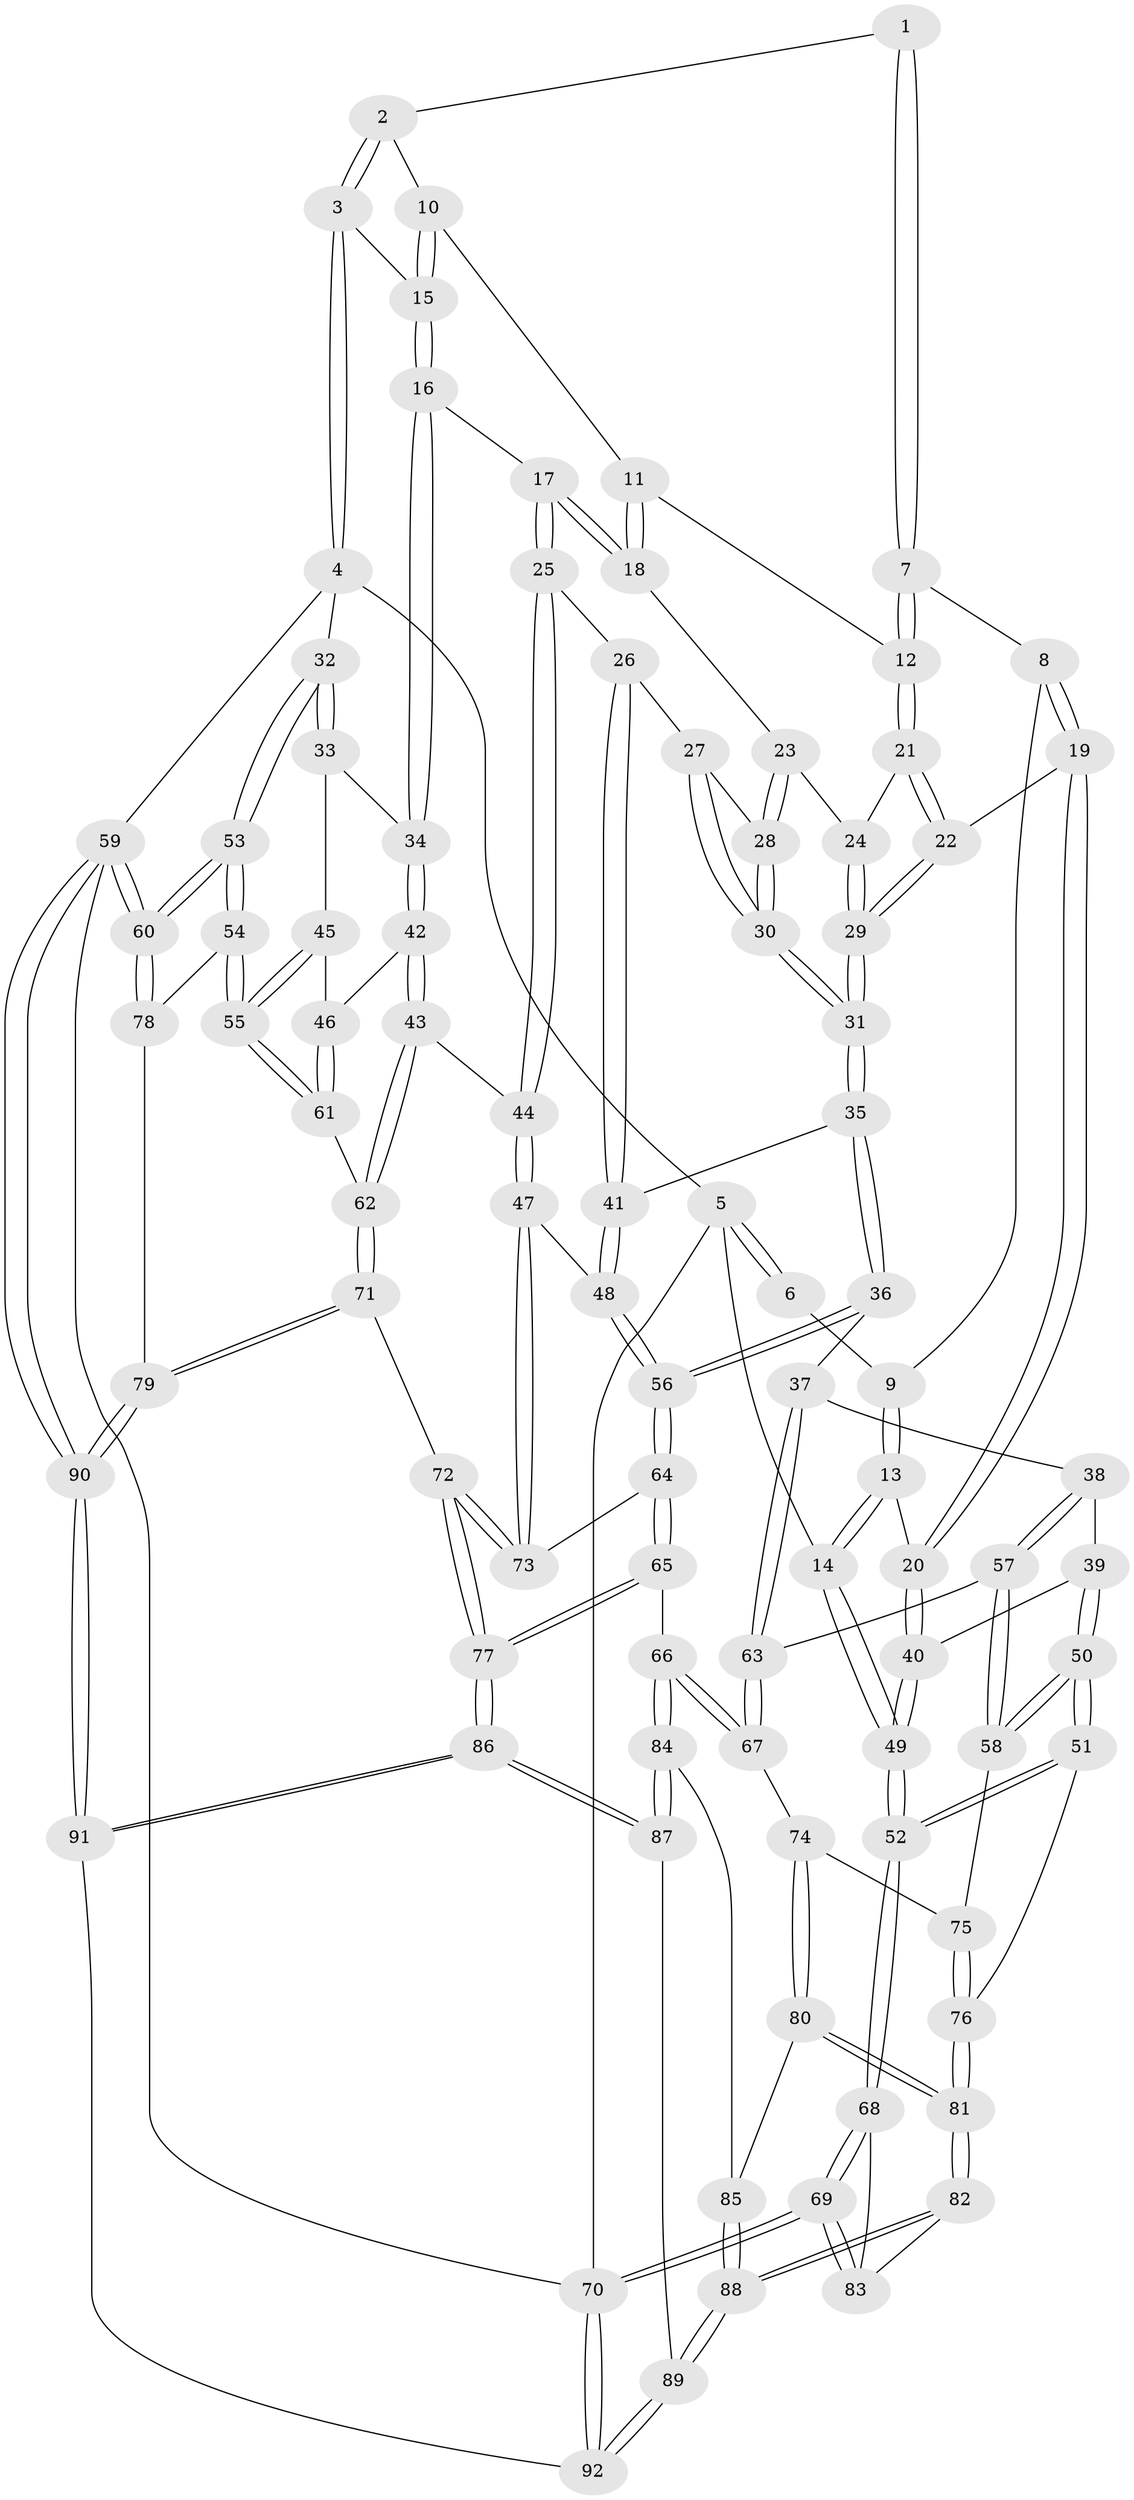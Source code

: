 // Generated by graph-tools (version 1.1) at 2025/03/03/09/25 03:03:24]
// undirected, 92 vertices, 227 edges
graph export_dot {
graph [start="1"]
  node [color=gray90,style=filled];
  1 [pos="+0.41590178207351+0"];
  2 [pos="+0.5516993027333914+0"];
  3 [pos="+1+0"];
  4 [pos="+1+0"];
  5 [pos="+0+0"];
  6 [pos="+0+0"];
  7 [pos="+0.354842485906789+0.11141310018191578"];
  8 [pos="+0.29803722331501553+0.1444086826940155"];
  9 [pos="+0.1781916538436057+0.12106071628740128"];
  10 [pos="+0.5736021081821133+0.16494637485010363"];
  11 [pos="+0.550546513252608+0.18176282139351438"];
  12 [pos="+0.3774545046080592+0.14203340555197524"];
  13 [pos="+0.07177069236701497+0.23028988698272757"];
  14 [pos="+0+0.12374211207862812"];
  15 [pos="+0.7349844200829929+0.2467037682519965"];
  16 [pos="+0.7304428560499578+0.3091301985028839"];
  17 [pos="+0.6520675566044636+0.35274514101347204"];
  18 [pos="+0.5148106256694754+0.26400627679874195"];
  19 [pos="+0.218979035497286+0.32588090410246556"];
  20 [pos="+0.19103692276435122+0.3445839774986738"];
  21 [pos="+0.41745389859029414+0.2534315063797819"];
  22 [pos="+0.3284726556157898+0.3288855761245598"];
  23 [pos="+0.4718115862571508+0.2773032570895365"];
  24 [pos="+0.45221285703443115+0.27530002558232414"];
  25 [pos="+0.6409008944264435+0.3674288637655154"];
  26 [pos="+0.596970194242248+0.38015426529186974"];
  27 [pos="+0.5315248227233625+0.36692302516576736"];
  28 [pos="+0.49589483417568414+0.34097649601294727"];
  29 [pos="+0.4148745766709817+0.4219061635807904"];
  30 [pos="+0.4461950616075767+0.4172320606527382"];
  31 [pos="+0.4215985255349087+0.4412217857162067"];
  32 [pos="+1+0.20122610865416884"];
  33 [pos="+0.9209188190256956+0.36052695154793324"];
  34 [pos="+0.7660205009030894+0.34090260326819793"];
  35 [pos="+0.4216480494854315+0.4430181114677163"];
  36 [pos="+0.382343400306652+0.504985484533563"];
  37 [pos="+0.32417654291240405+0.5026236246760653"];
  38 [pos="+0.21740162717244085+0.4350871369805641"];
  39 [pos="+0.19062247893347514+0.35544937757710243"];
  40 [pos="+0.18976959498746798+0.3519195007734669"];
  41 [pos="+0.5052582563073895+0.4523540327914145"];
  42 [pos="+0.7831562177037664+0.4400616564105083"];
  43 [pos="+0.6739754074902446+0.5500580472765955"];
  44 [pos="+0.6279666189776205+0.5435554600212105"];
  45 [pos="+0.9205944381061865+0.46043943212674127"];
  46 [pos="+0.8235463276118811+0.5012935544759017"];
  47 [pos="+0.6170028503471349+0.5511620676484048"];
  48 [pos="+0.5473017637822144+0.5065889416577547"];
  49 [pos="+0+0.5261498112385806"];
  50 [pos="+0+0.591550114572597"];
  51 [pos="+0+0.6030548880382962"];
  52 [pos="+0+0.5785754546810384"];
  53 [pos="+1+0.6585871149862548"];
  54 [pos="+1+0.6533612225822031"];
  55 [pos="+1+0.6388118329908608"];
  56 [pos="+0.4122525903169488+0.5602916099414045"];
  57 [pos="+0.13938259711112105+0.5676414308891312"];
  58 [pos="+0.13099522924690007+0.5736324946337027"];
  59 [pos="+1+1"];
  60 [pos="+1+1"];
  61 [pos="+0.8280601160037997+0.6224482168077393"];
  62 [pos="+0.8115026277575629+0.6317809735886877"];
  63 [pos="+0.26494484464603507+0.599332254210909"];
  64 [pos="+0.438426218108283+0.6360715734518806"];
  65 [pos="+0.3918951399140603+0.7044973143026613"];
  66 [pos="+0.30371359782367324+0.7193991503891187"];
  67 [pos="+0.28909492010082716+0.7082225422052605"];
  68 [pos="+0+0.58229425733529"];
  69 [pos="+0+1"];
  70 [pos="+0+1"];
  71 [pos="+0.7245320327236945+0.7937413039214194"];
  72 [pos="+0.6592353482522537+0.7937433875169825"];
  73 [pos="+0.5695292693044203+0.6357658247593319"];
  74 [pos="+0.21350102500983467+0.6981417842396374"];
  75 [pos="+0.19193002619195113+0.6813802068592724"];
  76 [pos="+0.06877035935558802+0.7154498907468881"];
  77 [pos="+0.5118588443224557+0.9094015715834279"];
  78 [pos="+0.867676457441639+0.8009844600857233"];
  79 [pos="+0.7559277407999506+0.8229576165384358"];
  80 [pos="+0.1371635828012643+0.7781073891361652"];
  81 [pos="+0.11332356768514706+0.7883738661450812"];
  82 [pos="+0.09956378211360042+0.8612321641899773"];
  83 [pos="+0.09187334974516748+0.8627970610473318"];
  84 [pos="+0.2846749508919425+0.7746071063788321"];
  85 [pos="+0.2297432276359257+0.7984066699854584"];
  86 [pos="+0.4631170153026889+1"];
  87 [pos="+0.28881475979290255+0.799393990824518"];
  88 [pos="+0.15471979533597657+0.9060830326480637"];
  89 [pos="+0.2048171192287216+0.9771809216674258"];
  90 [pos="+1+1"];
  91 [pos="+0.4439264061863716+1"];
  92 [pos="+0.27804262553565934+1"];
  1 -- 2;
  1 -- 7;
  1 -- 7;
  2 -- 3;
  2 -- 3;
  2 -- 10;
  3 -- 4;
  3 -- 4;
  3 -- 15;
  4 -- 5;
  4 -- 32;
  4 -- 59;
  5 -- 6;
  5 -- 6;
  5 -- 14;
  5 -- 70;
  6 -- 9;
  7 -- 8;
  7 -- 12;
  7 -- 12;
  8 -- 9;
  8 -- 19;
  8 -- 19;
  9 -- 13;
  9 -- 13;
  10 -- 11;
  10 -- 15;
  10 -- 15;
  11 -- 12;
  11 -- 18;
  11 -- 18;
  12 -- 21;
  12 -- 21;
  13 -- 14;
  13 -- 14;
  13 -- 20;
  14 -- 49;
  14 -- 49;
  15 -- 16;
  15 -- 16;
  16 -- 17;
  16 -- 34;
  16 -- 34;
  17 -- 18;
  17 -- 18;
  17 -- 25;
  17 -- 25;
  18 -- 23;
  19 -- 20;
  19 -- 20;
  19 -- 22;
  20 -- 40;
  20 -- 40;
  21 -- 22;
  21 -- 22;
  21 -- 24;
  22 -- 29;
  22 -- 29;
  23 -- 24;
  23 -- 28;
  23 -- 28;
  24 -- 29;
  24 -- 29;
  25 -- 26;
  25 -- 44;
  25 -- 44;
  26 -- 27;
  26 -- 41;
  26 -- 41;
  27 -- 28;
  27 -- 30;
  27 -- 30;
  28 -- 30;
  28 -- 30;
  29 -- 31;
  29 -- 31;
  30 -- 31;
  30 -- 31;
  31 -- 35;
  31 -- 35;
  32 -- 33;
  32 -- 33;
  32 -- 53;
  32 -- 53;
  33 -- 34;
  33 -- 45;
  34 -- 42;
  34 -- 42;
  35 -- 36;
  35 -- 36;
  35 -- 41;
  36 -- 37;
  36 -- 56;
  36 -- 56;
  37 -- 38;
  37 -- 63;
  37 -- 63;
  38 -- 39;
  38 -- 57;
  38 -- 57;
  39 -- 40;
  39 -- 50;
  39 -- 50;
  40 -- 49;
  40 -- 49;
  41 -- 48;
  41 -- 48;
  42 -- 43;
  42 -- 43;
  42 -- 46;
  43 -- 44;
  43 -- 62;
  43 -- 62;
  44 -- 47;
  44 -- 47;
  45 -- 46;
  45 -- 55;
  45 -- 55;
  46 -- 61;
  46 -- 61;
  47 -- 48;
  47 -- 73;
  47 -- 73;
  48 -- 56;
  48 -- 56;
  49 -- 52;
  49 -- 52;
  50 -- 51;
  50 -- 51;
  50 -- 58;
  50 -- 58;
  51 -- 52;
  51 -- 52;
  51 -- 76;
  52 -- 68;
  52 -- 68;
  53 -- 54;
  53 -- 54;
  53 -- 60;
  53 -- 60;
  54 -- 55;
  54 -- 55;
  54 -- 78;
  55 -- 61;
  55 -- 61;
  56 -- 64;
  56 -- 64;
  57 -- 58;
  57 -- 58;
  57 -- 63;
  58 -- 75;
  59 -- 60;
  59 -- 60;
  59 -- 90;
  59 -- 90;
  59 -- 70;
  60 -- 78;
  60 -- 78;
  61 -- 62;
  62 -- 71;
  62 -- 71;
  63 -- 67;
  63 -- 67;
  64 -- 65;
  64 -- 65;
  64 -- 73;
  65 -- 66;
  65 -- 77;
  65 -- 77;
  66 -- 67;
  66 -- 67;
  66 -- 84;
  66 -- 84;
  67 -- 74;
  68 -- 69;
  68 -- 69;
  68 -- 83;
  69 -- 70;
  69 -- 70;
  69 -- 83;
  69 -- 83;
  70 -- 92;
  70 -- 92;
  71 -- 72;
  71 -- 79;
  71 -- 79;
  72 -- 73;
  72 -- 73;
  72 -- 77;
  72 -- 77;
  74 -- 75;
  74 -- 80;
  74 -- 80;
  75 -- 76;
  75 -- 76;
  76 -- 81;
  76 -- 81;
  77 -- 86;
  77 -- 86;
  78 -- 79;
  79 -- 90;
  79 -- 90;
  80 -- 81;
  80 -- 81;
  80 -- 85;
  81 -- 82;
  81 -- 82;
  82 -- 83;
  82 -- 88;
  82 -- 88;
  84 -- 85;
  84 -- 87;
  84 -- 87;
  85 -- 88;
  85 -- 88;
  86 -- 87;
  86 -- 87;
  86 -- 91;
  86 -- 91;
  87 -- 89;
  88 -- 89;
  88 -- 89;
  89 -- 92;
  89 -- 92;
  90 -- 91;
  90 -- 91;
  91 -- 92;
}
